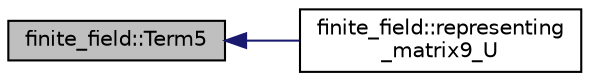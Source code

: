 digraph "finite_field::Term5"
{
  edge [fontname="Helvetica",fontsize="10",labelfontname="Helvetica",labelfontsize="10"];
  node [fontname="Helvetica",fontsize="10",shape=record];
  rankdir="LR";
  Node18919 [label="finite_field::Term5",height=0.2,width=0.4,color="black", fillcolor="grey75", style="filled", fontcolor="black"];
  Node18919 -> Node18920 [dir="back",color="midnightblue",fontsize="10",style="solid",fontname="Helvetica"];
  Node18920 [label="finite_field::representing\l_matrix9_U",height=0.2,width=0.4,color="black", fillcolor="white", style="filled",URL="$df/d5a/classfinite__field.html#a71554021c854e73fbe656c96cfe48ede"];
}
